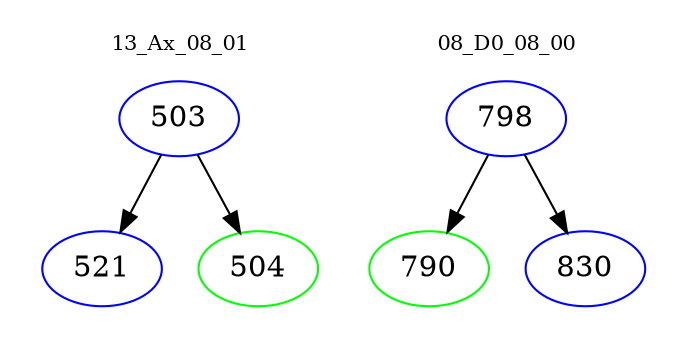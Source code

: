 digraph{
subgraph cluster_0 {
color = white
label = "13_Ax_08_01";
fontsize=10;
T0_503 [label="503", color="blue"]
T0_503 -> T0_521 [color="black"]
T0_521 [label="521", color="blue"]
T0_503 -> T0_504 [color="black"]
T0_504 [label="504", color="green"]
}
subgraph cluster_1 {
color = white
label = "08_D0_08_00";
fontsize=10;
T1_798 [label="798", color="blue"]
T1_798 -> T1_790 [color="black"]
T1_790 [label="790", color="green"]
T1_798 -> T1_830 [color="black"]
T1_830 [label="830", color="blue"]
}
}
